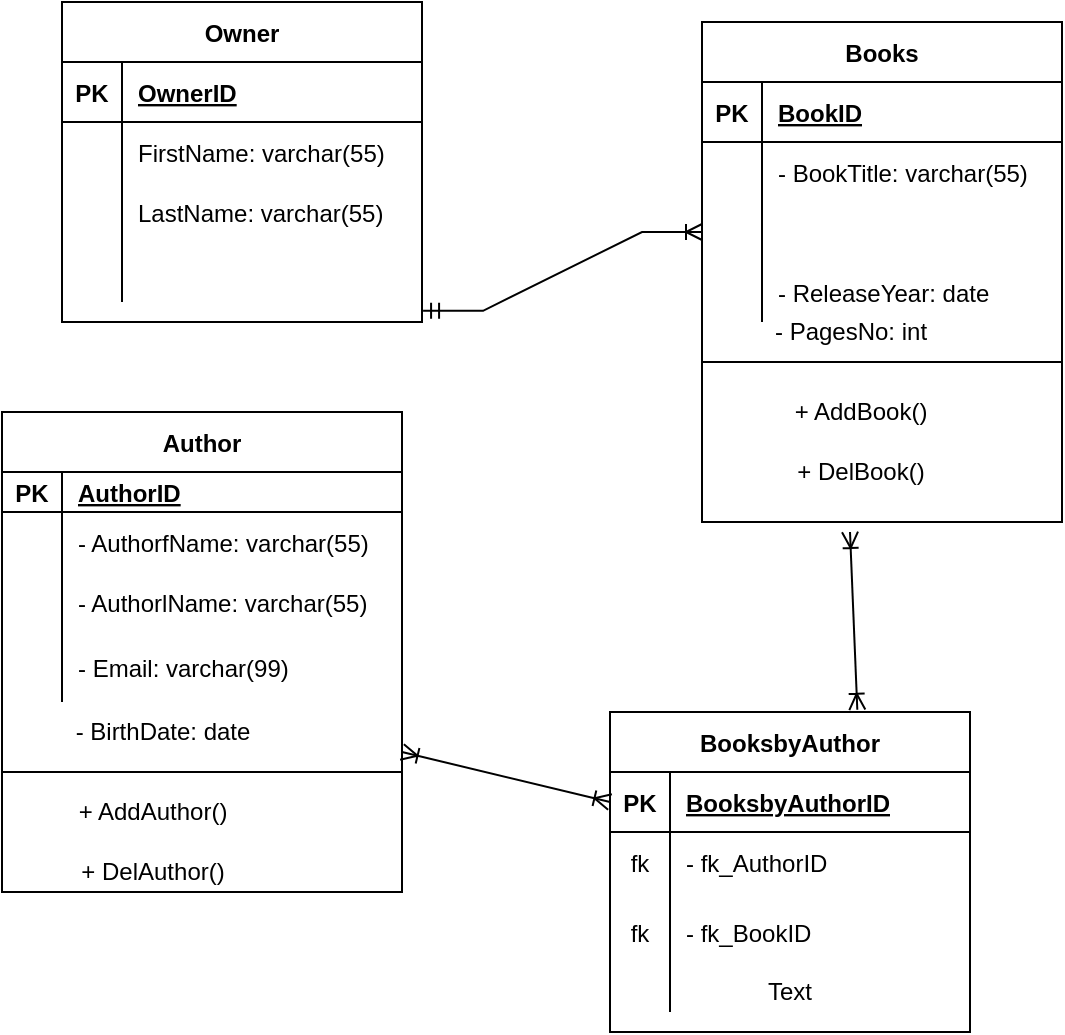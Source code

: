 <mxfile version="15.6.5" type="device"><diagram id="658WIgOavmzabZrSi0wn" name="Page-1"><mxGraphModel dx="787" dy="413" grid="1" gridSize="10" guides="1" tooltips="1" connect="1" arrows="1" fold="1" page="1" pageScale="1" pageWidth="827" pageHeight="1169" math="0" shadow="0"><root><mxCell id="0"/><mxCell id="1" parent="0"/><mxCell id="XcSBbEnoMeqMzovrL5C_-13" value="Books" style="shape=table;startSize=30;container=1;collapsible=1;childLayout=tableLayout;fixedRows=1;rowLines=0;fontStyle=1;align=center;resizeLast=1;fontColor=default;strokeColor=default;fillColor=default;" parent="1" vertex="1"><mxGeometry x="370" y="335" width="180" height="250" as="geometry"/></mxCell><mxCell id="XcSBbEnoMeqMzovrL5C_-14" value="" style="shape=partialRectangle;collapsible=0;dropTarget=0;pointerEvents=0;fillColor=none;top=0;left=0;bottom=1;right=0;points=[[0,0.5],[1,0.5]];portConstraint=eastwest;fontColor=default;strokeColor=default;" parent="XcSBbEnoMeqMzovrL5C_-13" vertex="1"><mxGeometry y="30" width="180" height="30" as="geometry"/></mxCell><mxCell id="XcSBbEnoMeqMzovrL5C_-15" value="PK" style="shape=partialRectangle;connectable=0;fillColor=none;top=0;left=0;bottom=0;right=0;fontStyle=1;overflow=hidden;fontColor=default;strokeColor=default;" parent="XcSBbEnoMeqMzovrL5C_-14" vertex="1"><mxGeometry width="30" height="30" as="geometry"><mxRectangle width="30" height="30" as="alternateBounds"/></mxGeometry></mxCell><mxCell id="XcSBbEnoMeqMzovrL5C_-16" value="BookID" style="shape=partialRectangle;connectable=0;fillColor=none;top=0;left=0;bottom=0;right=0;align=left;spacingLeft=6;fontStyle=5;overflow=hidden;fontColor=default;strokeColor=default;" parent="XcSBbEnoMeqMzovrL5C_-14" vertex="1"><mxGeometry x="30" width="150" height="30" as="geometry"><mxRectangle width="150" height="30" as="alternateBounds"/></mxGeometry></mxCell><mxCell id="XcSBbEnoMeqMzovrL5C_-17" value="" style="shape=partialRectangle;collapsible=0;dropTarget=0;pointerEvents=0;fillColor=none;top=0;left=0;bottom=0;right=0;points=[[0,0.5],[1,0.5]];portConstraint=eastwest;fontColor=default;strokeColor=default;" parent="XcSBbEnoMeqMzovrL5C_-13" vertex="1"><mxGeometry y="60" width="180" height="30" as="geometry"/></mxCell><mxCell id="XcSBbEnoMeqMzovrL5C_-18" value="" style="shape=partialRectangle;connectable=0;fillColor=none;top=0;left=0;bottom=0;right=0;editable=1;overflow=hidden;fontColor=default;strokeColor=default;" parent="XcSBbEnoMeqMzovrL5C_-17" vertex="1"><mxGeometry width="30" height="30" as="geometry"><mxRectangle width="30" height="30" as="alternateBounds"/></mxGeometry></mxCell><mxCell id="XcSBbEnoMeqMzovrL5C_-19" value="- BookTitle: varchar(55)" style="shape=partialRectangle;connectable=0;fillColor=none;top=0;left=0;bottom=0;right=0;align=left;spacingLeft=6;overflow=hidden;fontColor=default;strokeColor=default;" parent="XcSBbEnoMeqMzovrL5C_-17" vertex="1"><mxGeometry x="30" width="150" height="30" as="geometry"><mxRectangle width="150" height="30" as="alternateBounds"/></mxGeometry></mxCell><mxCell id="XcSBbEnoMeqMzovrL5C_-20" value="" style="shape=partialRectangle;collapsible=0;dropTarget=0;pointerEvents=0;fillColor=none;top=0;left=0;bottom=0;right=0;points=[[0,0.5],[1,0.5]];portConstraint=eastwest;fontColor=default;strokeColor=default;" parent="XcSBbEnoMeqMzovrL5C_-13" vertex="1"><mxGeometry y="90" width="180" height="30" as="geometry"/></mxCell><mxCell id="XcSBbEnoMeqMzovrL5C_-21" value="" style="shape=partialRectangle;connectable=0;fillColor=none;top=0;left=0;bottom=0;right=0;editable=1;overflow=hidden;fontColor=default;strokeColor=default;" parent="XcSBbEnoMeqMzovrL5C_-20" vertex="1"><mxGeometry width="30" height="30" as="geometry"><mxRectangle width="30" height="30" as="alternateBounds"/></mxGeometry></mxCell><mxCell id="XcSBbEnoMeqMzovrL5C_-22" value="" style="shape=partialRectangle;connectable=0;fillColor=none;top=0;left=0;bottom=0;right=0;align=left;spacingLeft=6;overflow=hidden;fontColor=default;strokeColor=default;" parent="XcSBbEnoMeqMzovrL5C_-20" vertex="1"><mxGeometry x="30" width="150" height="30" as="geometry"><mxRectangle width="150" height="30" as="alternateBounds"/></mxGeometry></mxCell><mxCell id="XcSBbEnoMeqMzovrL5C_-23" value="" style="shape=partialRectangle;collapsible=0;dropTarget=0;pointerEvents=0;fillColor=none;top=0;left=0;bottom=0;right=0;points=[[0,0.5],[1,0.5]];portConstraint=eastwest;fontColor=default;strokeColor=default;" parent="XcSBbEnoMeqMzovrL5C_-13" vertex="1"><mxGeometry y="120" width="180" height="30" as="geometry"/></mxCell><mxCell id="XcSBbEnoMeqMzovrL5C_-24" value="" style="shape=partialRectangle;connectable=0;fillColor=none;top=0;left=0;bottom=0;right=0;editable=1;overflow=hidden;fontColor=default;strokeColor=default;" parent="XcSBbEnoMeqMzovrL5C_-23" vertex="1"><mxGeometry width="30" height="30" as="geometry"><mxRectangle width="30" height="30" as="alternateBounds"/></mxGeometry></mxCell><mxCell id="XcSBbEnoMeqMzovrL5C_-25" value="- ReleaseYear: date" style="shape=partialRectangle;connectable=0;fillColor=none;top=0;left=0;bottom=0;right=0;align=left;spacingLeft=6;overflow=hidden;fontColor=default;strokeColor=default;" parent="XcSBbEnoMeqMzovrL5C_-23" vertex="1"><mxGeometry x="30" width="150" height="30" as="geometry"><mxRectangle width="150" height="30" as="alternateBounds"/></mxGeometry></mxCell><mxCell id="XcSBbEnoMeqMzovrL5C_-26" value="Owner" style="shape=table;startSize=30;container=1;collapsible=1;childLayout=tableLayout;fixedRows=1;rowLines=0;fontStyle=1;align=center;resizeLast=1;fontColor=default;strokeColor=default;fillColor=default;" parent="1" vertex="1"><mxGeometry x="50" y="325" width="180" height="160" as="geometry"/></mxCell><mxCell id="XcSBbEnoMeqMzovrL5C_-27" value="" style="shape=partialRectangle;collapsible=0;dropTarget=0;pointerEvents=0;fillColor=none;top=0;left=0;bottom=1;right=0;points=[[0,0.5],[1,0.5]];portConstraint=eastwest;fontColor=default;strokeColor=default;" parent="XcSBbEnoMeqMzovrL5C_-26" vertex="1"><mxGeometry y="30" width="180" height="30" as="geometry"/></mxCell><mxCell id="XcSBbEnoMeqMzovrL5C_-28" value="PK" style="shape=partialRectangle;connectable=0;fillColor=none;top=0;left=0;bottom=0;right=0;fontStyle=1;overflow=hidden;fontColor=default;strokeColor=default;" parent="XcSBbEnoMeqMzovrL5C_-27" vertex="1"><mxGeometry width="30" height="30" as="geometry"><mxRectangle width="30" height="30" as="alternateBounds"/></mxGeometry></mxCell><mxCell id="XcSBbEnoMeqMzovrL5C_-29" value="OwnerID" style="shape=partialRectangle;connectable=0;fillColor=none;top=0;left=0;bottom=0;right=0;align=left;spacingLeft=6;fontStyle=5;overflow=hidden;fontColor=default;strokeColor=default;" parent="XcSBbEnoMeqMzovrL5C_-27" vertex="1"><mxGeometry x="30" width="150" height="30" as="geometry"><mxRectangle width="150" height="30" as="alternateBounds"/></mxGeometry></mxCell><mxCell id="XcSBbEnoMeqMzovrL5C_-30" value="" style="shape=partialRectangle;collapsible=0;dropTarget=0;pointerEvents=0;fillColor=none;top=0;left=0;bottom=0;right=0;points=[[0,0.5],[1,0.5]];portConstraint=eastwest;fontColor=default;strokeColor=default;" parent="XcSBbEnoMeqMzovrL5C_-26" vertex="1"><mxGeometry y="60" width="180" height="30" as="geometry"/></mxCell><mxCell id="XcSBbEnoMeqMzovrL5C_-31" value="" style="shape=partialRectangle;connectable=0;fillColor=none;top=0;left=0;bottom=0;right=0;editable=1;overflow=hidden;fontColor=default;strokeColor=default;" parent="XcSBbEnoMeqMzovrL5C_-30" vertex="1"><mxGeometry width="30" height="30" as="geometry"><mxRectangle width="30" height="30" as="alternateBounds"/></mxGeometry></mxCell><mxCell id="XcSBbEnoMeqMzovrL5C_-32" value="FirstName: varchar(55)" style="shape=partialRectangle;connectable=0;fillColor=none;top=0;left=0;bottom=0;right=0;align=left;spacingLeft=6;overflow=hidden;fontColor=default;strokeColor=default;" parent="XcSBbEnoMeqMzovrL5C_-30" vertex="1"><mxGeometry x="30" width="150" height="30" as="geometry"><mxRectangle width="150" height="30" as="alternateBounds"/></mxGeometry></mxCell><mxCell id="XcSBbEnoMeqMzovrL5C_-33" value="" style="shape=partialRectangle;collapsible=0;dropTarget=0;pointerEvents=0;fillColor=none;top=0;left=0;bottom=0;right=0;points=[[0,0.5],[1,0.5]];portConstraint=eastwest;fontColor=default;strokeColor=default;" parent="XcSBbEnoMeqMzovrL5C_-26" vertex="1"><mxGeometry y="90" width="180" height="30" as="geometry"/></mxCell><mxCell id="XcSBbEnoMeqMzovrL5C_-34" value="" style="shape=partialRectangle;connectable=0;fillColor=none;top=0;left=0;bottom=0;right=0;editable=1;overflow=hidden;fontColor=default;strokeColor=default;" parent="XcSBbEnoMeqMzovrL5C_-33" vertex="1"><mxGeometry width="30" height="30" as="geometry"><mxRectangle width="30" height="30" as="alternateBounds"/></mxGeometry></mxCell><mxCell id="XcSBbEnoMeqMzovrL5C_-35" value="LastName: varchar(55)" style="shape=partialRectangle;connectable=0;fillColor=none;top=0;left=0;bottom=0;right=0;align=left;spacingLeft=6;overflow=hidden;fontColor=default;strokeColor=default;" parent="XcSBbEnoMeqMzovrL5C_-33" vertex="1"><mxGeometry x="30" width="150" height="30" as="geometry"><mxRectangle width="150" height="30" as="alternateBounds"/></mxGeometry></mxCell><mxCell id="XcSBbEnoMeqMzovrL5C_-36" value="" style="shape=partialRectangle;collapsible=0;dropTarget=0;pointerEvents=0;fillColor=none;top=0;left=0;bottom=0;right=0;points=[[0,0.5],[1,0.5]];portConstraint=eastwest;fontColor=default;strokeColor=default;" parent="XcSBbEnoMeqMzovrL5C_-26" vertex="1"><mxGeometry y="120" width="180" height="30" as="geometry"/></mxCell><mxCell id="XcSBbEnoMeqMzovrL5C_-37" value="" style="shape=partialRectangle;connectable=0;fillColor=none;top=0;left=0;bottom=0;right=0;editable=1;overflow=hidden;fontColor=default;strokeColor=default;" parent="XcSBbEnoMeqMzovrL5C_-36" vertex="1"><mxGeometry width="30" height="30" as="geometry"><mxRectangle width="30" height="30" as="alternateBounds"/></mxGeometry></mxCell><mxCell id="XcSBbEnoMeqMzovrL5C_-38" value="" style="shape=partialRectangle;connectable=0;fillColor=none;top=0;left=0;bottom=0;right=0;align=left;spacingLeft=6;overflow=hidden;fontColor=default;strokeColor=default;" parent="XcSBbEnoMeqMzovrL5C_-36" vertex="1"><mxGeometry x="30" width="150" height="30" as="geometry"><mxRectangle width="150" height="30" as="alternateBounds"/></mxGeometry></mxCell><mxCell id="XcSBbEnoMeqMzovrL5C_-40" value="- PagesNo: int" style="text;html=1;align=center;verticalAlign=middle;resizable=0;points=[];autosize=1;strokeColor=none;fillColor=none;fontColor=default;" parent="1" vertex="1"><mxGeometry x="399" y="480" width="90" height="20" as="geometry"/></mxCell><mxCell id="XcSBbEnoMeqMzovrL5C_-41" value="" style="line;strokeWidth=1;rotatable=0;dashed=0;labelPosition=right;align=left;verticalAlign=middle;spacingTop=0;spacingLeft=6;points=[];portConstraint=eastwest;fontColor=default;fillColor=default;strokeColor=default;" parent="1" vertex="1"><mxGeometry x="370" y="500" width="180" height="10" as="geometry"/></mxCell><mxCell id="XcSBbEnoMeqMzovrL5C_-43" value="+ AddBook()" style="text;html=1;align=center;verticalAlign=middle;resizable=0;points=[];autosize=1;strokeColor=none;fillColor=none;fontColor=default;" parent="1" vertex="1"><mxGeometry x="409" y="520" width="80" height="20" as="geometry"/></mxCell><mxCell id="XcSBbEnoMeqMzovrL5C_-44" value="+ DelBook()" style="text;html=1;align=center;verticalAlign=middle;resizable=0;points=[];autosize=1;strokeColor=none;fillColor=none;fontColor=default;" parent="1" vertex="1"><mxGeometry x="409" y="550" width="80" height="20" as="geometry"/></mxCell><mxCell id="XcSBbEnoMeqMzovrL5C_-45" value="" style="edgeStyle=entityRelationEdgeStyle;fontSize=12;html=1;endArrow=ERoneToMany;startArrow=ERmandOne;rounded=0;fontColor=default;strokeColor=default;labelBackgroundColor=default;exitX=1.003;exitY=1.147;exitDx=0;exitDy=0;exitPerimeter=0;" parent="1" source="XcSBbEnoMeqMzovrL5C_-36" edge="1"><mxGeometry width="100" height="100" relative="1" as="geometry"><mxPoint x="247" y="478" as="sourcePoint"/><mxPoint x="370" y="440" as="targetPoint"/></mxGeometry></mxCell><mxCell id="5QUveymXfa1eFWhXEN__-1" value="Author" style="shape=table;startSize=30;container=1;collapsible=1;childLayout=tableLayout;fixedRows=1;rowLines=0;fontStyle=1;align=center;resizeLast=1;fillColor=default;strokeColor=default;fontColor=default;" parent="1" vertex="1"><mxGeometry x="20" y="530" width="200" height="240" as="geometry"/></mxCell><mxCell id="5QUveymXfa1eFWhXEN__-2" value="" style="shape=partialRectangle;collapsible=0;dropTarget=0;pointerEvents=0;fillColor=none;top=0;left=0;bottom=1;right=0;points=[[0,0.5],[1,0.5]];portConstraint=eastwest;" parent="5QUveymXfa1eFWhXEN__-1" vertex="1"><mxGeometry y="30" width="200" height="20" as="geometry"/></mxCell><mxCell id="5QUveymXfa1eFWhXEN__-3" value="PK" style="shape=partialRectangle;connectable=0;fillColor=none;top=0;left=0;bottom=0;right=0;fontStyle=1;overflow=hidden;" parent="5QUveymXfa1eFWhXEN__-2" vertex="1"><mxGeometry width="30" height="20" as="geometry"><mxRectangle width="30" height="20" as="alternateBounds"/></mxGeometry></mxCell><mxCell id="5QUveymXfa1eFWhXEN__-4" value="AuthorID" style="shape=partialRectangle;connectable=0;fillColor=none;top=0;left=0;bottom=0;right=0;align=left;spacingLeft=6;fontStyle=5;overflow=hidden;fontColor=default;" parent="5QUveymXfa1eFWhXEN__-2" vertex="1"><mxGeometry x="30" width="170" height="20" as="geometry"><mxRectangle width="170" height="20" as="alternateBounds"/></mxGeometry></mxCell><mxCell id="5QUveymXfa1eFWhXEN__-5" value="" style="shape=partialRectangle;collapsible=0;dropTarget=0;pointerEvents=0;fillColor=none;top=0;left=0;bottom=0;right=0;points=[[0,0.5],[1,0.5]];portConstraint=eastwest;" parent="5QUveymXfa1eFWhXEN__-1" vertex="1"><mxGeometry y="50" width="200" height="30" as="geometry"/></mxCell><mxCell id="5QUveymXfa1eFWhXEN__-6" value="" style="shape=partialRectangle;connectable=0;fillColor=none;top=0;left=0;bottom=0;right=0;editable=1;overflow=hidden;fontColor=default;strokeColor=default;" parent="5QUveymXfa1eFWhXEN__-5" vertex="1"><mxGeometry width="30" height="30" as="geometry"><mxRectangle width="30" height="30" as="alternateBounds"/></mxGeometry></mxCell><mxCell id="5QUveymXfa1eFWhXEN__-7" value="- AuthorfName: varchar(55)" style="shape=partialRectangle;connectable=0;fillColor=none;top=0;left=0;bottom=0;right=0;align=left;spacingLeft=6;overflow=hidden;fontColor=default;strokeColor=default;" parent="5QUveymXfa1eFWhXEN__-5" vertex="1"><mxGeometry x="30" width="170" height="30" as="geometry"><mxRectangle width="170" height="30" as="alternateBounds"/></mxGeometry></mxCell><mxCell id="5QUveymXfa1eFWhXEN__-8" value="" style="shape=partialRectangle;collapsible=0;dropTarget=0;pointerEvents=0;fillColor=none;top=0;left=0;bottom=0;right=0;points=[[0,0.5],[1,0.5]];portConstraint=eastwest;" parent="5QUveymXfa1eFWhXEN__-1" vertex="1"><mxGeometry y="80" width="200" height="30" as="geometry"/></mxCell><mxCell id="5QUveymXfa1eFWhXEN__-9" value="" style="shape=partialRectangle;connectable=0;fillColor=none;top=0;left=0;bottom=0;right=0;editable=1;overflow=hidden;" parent="5QUveymXfa1eFWhXEN__-8" vertex="1"><mxGeometry width="30" height="30" as="geometry"><mxRectangle width="30" height="30" as="alternateBounds"/></mxGeometry></mxCell><mxCell id="5QUveymXfa1eFWhXEN__-10" value="- AuthorlName: varchar(55)" style="shape=partialRectangle;connectable=0;fillColor=none;top=0;left=0;bottom=0;right=0;align=left;spacingLeft=6;overflow=hidden;fontColor=default;" parent="5QUveymXfa1eFWhXEN__-8" vertex="1"><mxGeometry x="30" width="170" height="30" as="geometry"><mxRectangle width="170" height="30" as="alternateBounds"/></mxGeometry></mxCell><mxCell id="5QUveymXfa1eFWhXEN__-11" value="" style="shape=partialRectangle;collapsible=0;dropTarget=0;pointerEvents=0;fillColor=none;top=0;left=0;bottom=0;right=0;points=[[0,0.5],[1,0.5]];portConstraint=eastwest;strokeColor=default;fontColor=default;" parent="5QUveymXfa1eFWhXEN__-1" vertex="1"><mxGeometry y="110" width="200" height="35" as="geometry"/></mxCell><mxCell id="5QUveymXfa1eFWhXEN__-12" value="" style="shape=partialRectangle;connectable=0;fillColor=none;top=0;left=0;bottom=0;right=0;editable=1;overflow=hidden;strokeColor=default;fontColor=default;" parent="5QUveymXfa1eFWhXEN__-11" vertex="1"><mxGeometry width="30" height="35" as="geometry"><mxRectangle width="30" height="35" as="alternateBounds"/></mxGeometry></mxCell><mxCell id="5QUveymXfa1eFWhXEN__-13" value="- Email: varchar(99)" style="shape=partialRectangle;connectable=0;fillColor=none;top=0;left=0;bottom=0;right=0;align=left;spacingLeft=6;overflow=hidden;fontColor=default;strokeColor=default;" parent="5QUveymXfa1eFWhXEN__-11" vertex="1"><mxGeometry x="30" width="170" height="35" as="geometry"><mxRectangle width="170" height="35" as="alternateBounds"/></mxGeometry></mxCell><mxCell id="5QUveymXfa1eFWhXEN__-16" value="- BirthDate: date" style="text;html=1;align=center;verticalAlign=middle;resizable=0;points=[];autosize=1;strokeColor=none;fillColor=none;fontColor=default;" parent="1" vertex="1"><mxGeometry x="50" y="680" width="100" height="20" as="geometry"/></mxCell><mxCell id="5QUveymXfa1eFWhXEN__-17" value="BooksbyAuthor" style="shape=table;startSize=30;container=1;collapsible=1;childLayout=tableLayout;fixedRows=1;rowLines=0;fontStyle=1;align=center;resizeLast=1;fontColor=default;strokeColor=default;fillColor=default;" parent="1" vertex="1"><mxGeometry x="324" y="680" width="180" height="160" as="geometry"/></mxCell><mxCell id="5QUveymXfa1eFWhXEN__-18" value="" style="shape=partialRectangle;collapsible=0;dropTarget=0;pointerEvents=0;fillColor=none;top=0;left=0;bottom=1;right=0;points=[[0,0.5],[1,0.5]];portConstraint=eastwest;fontColor=default;strokeColor=default;" parent="5QUveymXfa1eFWhXEN__-17" vertex="1"><mxGeometry y="30" width="180" height="30" as="geometry"/></mxCell><mxCell id="5QUveymXfa1eFWhXEN__-19" value="PK" style="shape=partialRectangle;connectable=0;fillColor=none;top=0;left=0;bottom=0;right=0;fontStyle=1;overflow=hidden;fontColor=default;strokeColor=default;" parent="5QUveymXfa1eFWhXEN__-18" vertex="1"><mxGeometry width="30" height="30" as="geometry"><mxRectangle width="30" height="30" as="alternateBounds"/></mxGeometry></mxCell><mxCell id="5QUveymXfa1eFWhXEN__-20" value="BooksbyAuthorID" style="shape=partialRectangle;connectable=0;fillColor=none;top=0;left=0;bottom=0;right=0;align=left;spacingLeft=6;fontStyle=5;overflow=hidden;fontColor=default;strokeColor=default;" parent="5QUveymXfa1eFWhXEN__-18" vertex="1"><mxGeometry x="30" width="150" height="30" as="geometry"><mxRectangle width="150" height="30" as="alternateBounds"/></mxGeometry></mxCell><mxCell id="5QUveymXfa1eFWhXEN__-21" value="" style="shape=partialRectangle;collapsible=0;dropTarget=0;pointerEvents=0;fillColor=none;top=0;left=0;bottom=0;right=0;points=[[0,0.5],[1,0.5]];portConstraint=eastwest;fontColor=default;strokeColor=default;" parent="5QUveymXfa1eFWhXEN__-17" vertex="1"><mxGeometry y="60" width="180" height="30" as="geometry"/></mxCell><mxCell id="5QUveymXfa1eFWhXEN__-22" value="fk" style="shape=partialRectangle;connectable=0;fillColor=none;top=0;left=0;bottom=0;right=0;editable=1;overflow=hidden;fontColor=default;strokeColor=default;" parent="5QUveymXfa1eFWhXEN__-21" vertex="1"><mxGeometry width="30" height="30" as="geometry"><mxRectangle width="30" height="30" as="alternateBounds"/></mxGeometry></mxCell><mxCell id="5QUveymXfa1eFWhXEN__-23" value="- fk_AuthorID" style="shape=partialRectangle;connectable=0;fillColor=none;top=0;left=0;bottom=0;right=0;align=left;spacingLeft=6;overflow=hidden;fontColor=default;strokeColor=default;" parent="5QUveymXfa1eFWhXEN__-21" vertex="1"><mxGeometry x="30" width="150" height="30" as="geometry"><mxRectangle width="150" height="30" as="alternateBounds"/></mxGeometry></mxCell><mxCell id="5QUveymXfa1eFWhXEN__-24" value="" style="shape=partialRectangle;collapsible=0;dropTarget=0;pointerEvents=0;fillColor=none;top=0;left=0;bottom=0;right=0;points=[[0,0.5],[1,0.5]];portConstraint=eastwest;fontColor=default;strokeColor=default;" parent="5QUveymXfa1eFWhXEN__-17" vertex="1"><mxGeometry y="90" width="180" height="40" as="geometry"/></mxCell><mxCell id="5QUveymXfa1eFWhXEN__-25" value="fk" style="shape=partialRectangle;connectable=0;fillColor=none;top=0;left=0;bottom=0;right=0;editable=1;overflow=hidden;fontColor=default;strokeColor=default;" parent="5QUveymXfa1eFWhXEN__-24" vertex="1"><mxGeometry width="30" height="40" as="geometry"><mxRectangle width="30" height="40" as="alternateBounds"/></mxGeometry></mxCell><mxCell id="5QUveymXfa1eFWhXEN__-26" value="- fk_BookID" style="shape=partialRectangle;connectable=0;fillColor=none;top=0;left=0;bottom=0;right=0;align=left;spacingLeft=6;overflow=hidden;fontColor=default;strokeColor=default;" parent="5QUveymXfa1eFWhXEN__-24" vertex="1"><mxGeometry x="30" width="150" height="40" as="geometry"><mxRectangle width="150" height="40" as="alternateBounds"/></mxGeometry></mxCell><mxCell id="5QUveymXfa1eFWhXEN__-27" value="" style="shape=partialRectangle;collapsible=0;dropTarget=0;pointerEvents=0;fillColor=none;top=0;left=0;bottom=0;right=0;points=[[0,0.5],[1,0.5]];portConstraint=eastwest;fontColor=default;strokeColor=default;" parent="5QUveymXfa1eFWhXEN__-17" vertex="1"><mxGeometry y="130" width="180" height="20" as="geometry"/></mxCell><mxCell id="5QUveymXfa1eFWhXEN__-28" value="" style="shape=partialRectangle;connectable=0;fillColor=none;top=0;left=0;bottom=0;right=0;editable=1;overflow=hidden;fontColor=default;strokeColor=default;" parent="5QUveymXfa1eFWhXEN__-27" vertex="1"><mxGeometry width="30" height="20" as="geometry"><mxRectangle width="30" height="20" as="alternateBounds"/></mxGeometry></mxCell><mxCell id="5QUveymXfa1eFWhXEN__-29" value="" style="shape=partialRectangle;connectable=0;fillColor=none;top=0;left=0;bottom=0;right=0;align=left;spacingLeft=6;overflow=hidden;fontColor=default;strokeColor=default;" parent="5QUveymXfa1eFWhXEN__-27" vertex="1"><mxGeometry x="30" width="150" height="20" as="geometry"><mxRectangle width="150" height="20" as="alternateBounds"/></mxGeometry></mxCell><mxCell id="5QUveymXfa1eFWhXEN__-32" value="" style="fontSize=12;html=1;endArrow=ERoneToMany;startArrow=ERoneToMany;rounded=0;labelBackgroundColor=default;fontColor=default;strokeColor=default;entryX=0;entryY=0.5;entryDx=0;entryDy=0;" parent="1" target="5QUveymXfa1eFWhXEN__-18" edge="1"><mxGeometry width="100" height="100" relative="1" as="geometry"><mxPoint x="220" y="700" as="sourcePoint"/><mxPoint x="350" y="650" as="targetPoint"/></mxGeometry></mxCell><mxCell id="5QUveymXfa1eFWhXEN__-33" value="" style="fontSize=12;html=1;endArrow=ERoneToMany;startArrow=ERoneToMany;rounded=0;labelBackgroundColor=default;fontColor=default;strokeColor=default;exitX=0.687;exitY=-0.007;exitDx=0;exitDy=0;exitPerimeter=0;" parent="1" source="5QUveymXfa1eFWhXEN__-17" edge="1"><mxGeometry width="100" height="100" relative="1" as="geometry"><mxPoint x="250" y="750" as="sourcePoint"/><mxPoint x="444" y="590" as="targetPoint"/></mxGeometry></mxCell><mxCell id="5QUveymXfa1eFWhXEN__-34" value="" style="endArrow=none;html=1;rounded=0;labelBackgroundColor=default;fontColor=default;strokeColor=default;entryX=1;entryY=0.75;entryDx=0;entryDy=0;exitX=0;exitY=0.75;exitDx=0;exitDy=0;" parent="1" source="5QUveymXfa1eFWhXEN__-1" target="5QUveymXfa1eFWhXEN__-1" edge="1"><mxGeometry relative="1" as="geometry"><mxPoint x="30" y="710" as="sourcePoint"/><mxPoint x="200" y="710" as="targetPoint"/><Array as="points"><mxPoint x="120" y="710"/></Array></mxGeometry></mxCell><mxCell id="5QUveymXfa1eFWhXEN__-35" value="+ AddAuthor()" style="text;html=1;align=center;verticalAlign=middle;resizable=0;points=[];autosize=1;strokeColor=none;fillColor=none;fontColor=default;" parent="1" vertex="1"><mxGeometry x="50" y="720" width="90" height="20" as="geometry"/></mxCell><mxCell id="5QUveymXfa1eFWhXEN__-36" value="+ DelAuthor()" style="text;html=1;align=center;verticalAlign=middle;resizable=0;points=[];autosize=1;strokeColor=none;fillColor=none;fontColor=default;" parent="1" vertex="1"><mxGeometry x="50" y="750" width="90" height="20" as="geometry"/></mxCell><mxCell id="RPM2cDO9Zr_nD0vmzQee-1" value="Text" style="text;html=1;strokeColor=none;fillColor=none;align=center;verticalAlign=middle;whiteSpace=wrap;rounded=0;fontColor=default;" vertex="1" parent="1"><mxGeometry x="384" y="805" width="60" height="30" as="geometry"/></mxCell></root></mxGraphModel></diagram></mxfile>